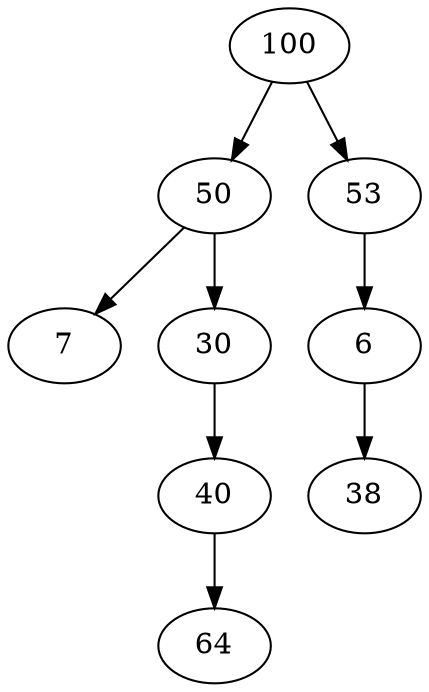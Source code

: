 digraph G {

7; 

64; 

40 -> 64; 

30 -> 40; 

50 -> {7,30}; 

38; 

6 -> 38; 

53 -> 6; 

100 -> {50,53}; 
}